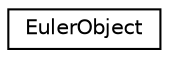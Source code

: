 digraph G
{
  edge [fontname="Helvetica",fontsize="10",labelfontname="Helvetica",labelfontsize="10"];
  node [fontname="Helvetica",fontsize="10",shape=record];
  rankdir=LR;
  Node1 [label="EulerObject",height=0.2,width=0.4,color="black", fillcolor="white", style="filled",URL="$d4/d4d/structEulerObject.html"];
}
